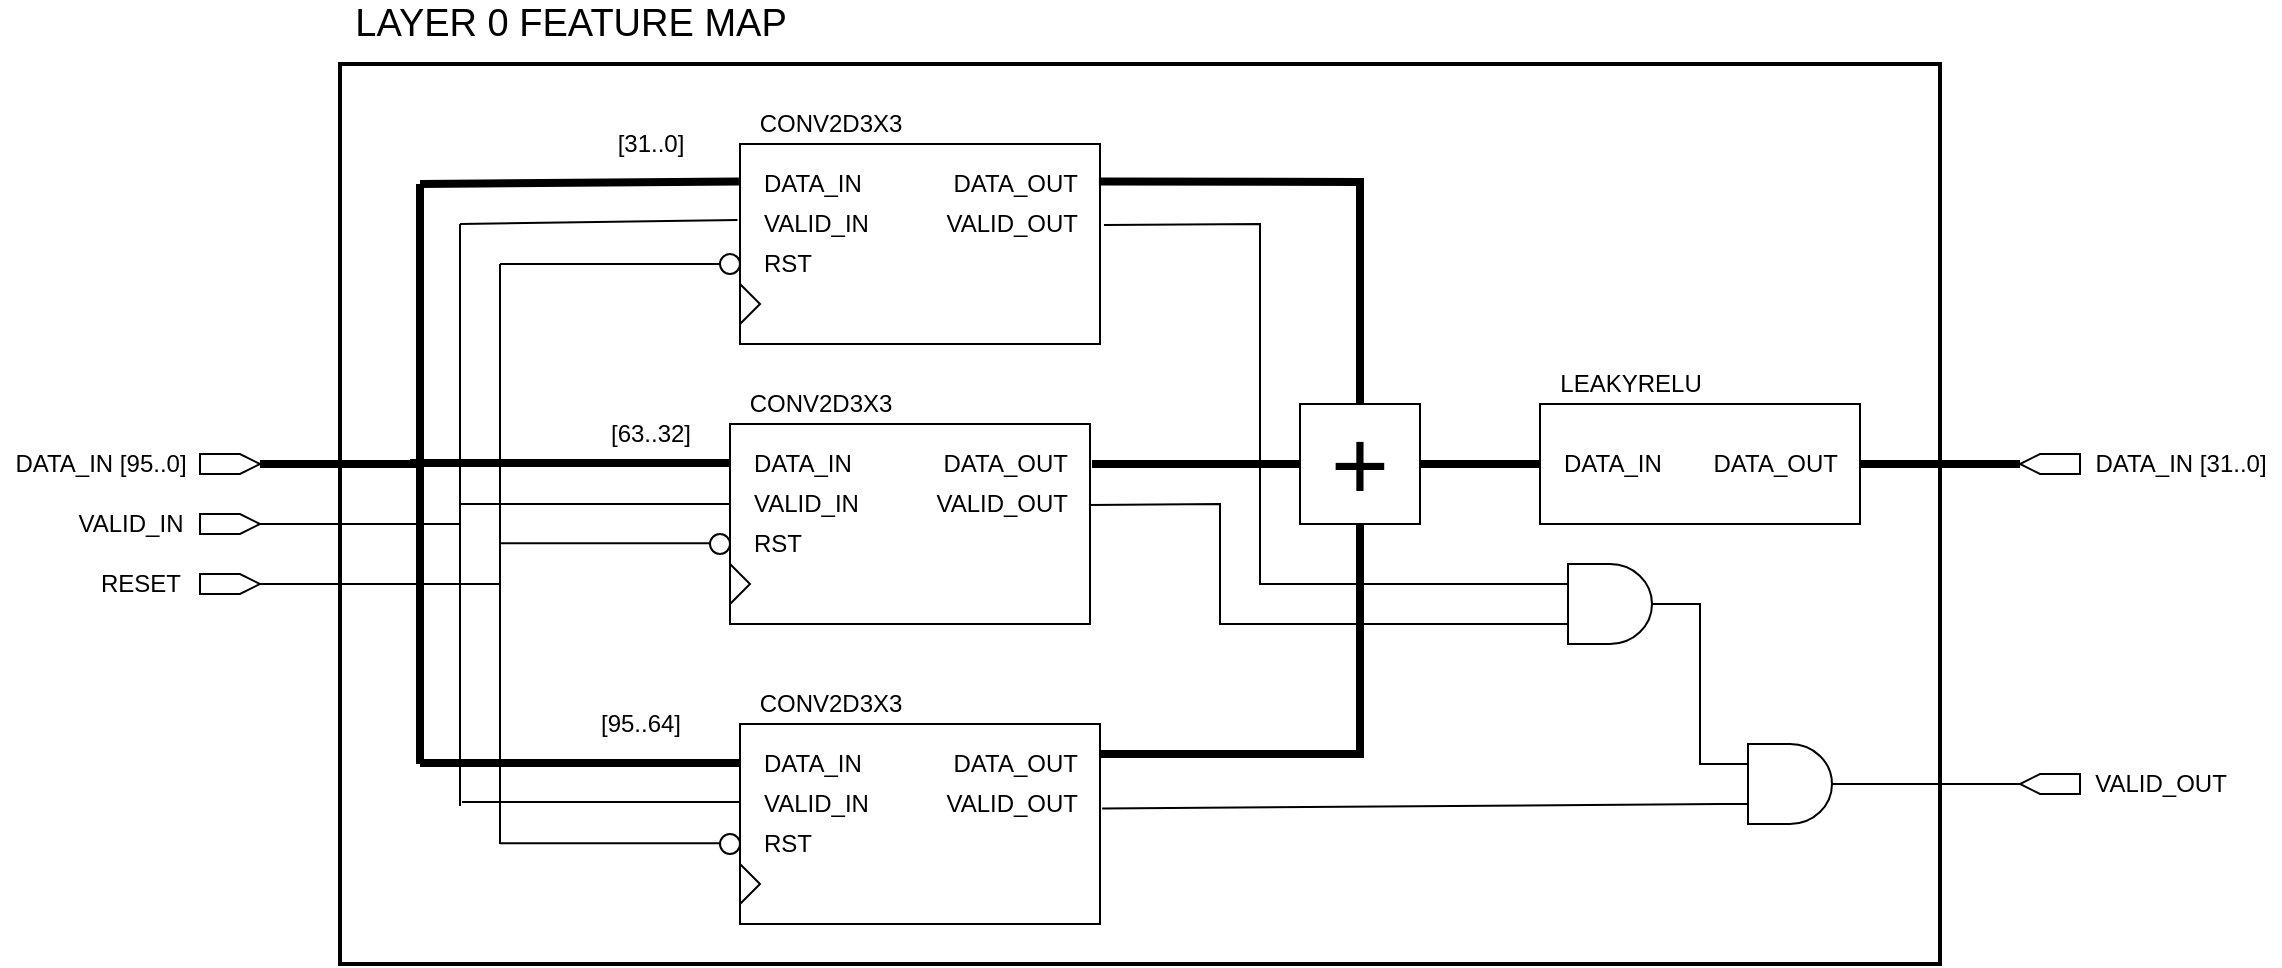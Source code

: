 <mxfile version="14.6.13" type="device" pages="3"><diagram id="YKpkTx_LNh3pSYXOABY0" name="layer-0-feature-map"><mxGraphModel dx="868" dy="494" grid="1" gridSize="10" guides="1" tooltips="1" connect="1" arrows="1" fold="1" page="1" pageScale="1" pageWidth="100000" pageHeight="100000" math="0" shadow="0"><root><mxCell id="0"/><mxCell id="1" parent="0"/><mxCell id="2DHXY7_lqKHCZ2ktsx9z-27" value="" style="rounded=0;whiteSpace=wrap;html=1;fillColor=none;strokeWidth=2;" parent="1" vertex="1"><mxGeometry x="680" y="840" width="800" height="450" as="geometry"/></mxCell><mxCell id="2DHXY7_lqKHCZ2ktsx9z-25" value="" style="endArrow=none;html=1;strokeWidth=1;entryX=0;entryY=0.5;entryDx=0;entryDy=0;" parent="1" edge="1"><mxGeometry width="50" height="50" relative="1" as="geometry"><mxPoint x="760" y="1079.66" as="sourcePoint"/><mxPoint x="870.0" y="1079.66" as="targetPoint"/></mxGeometry></mxCell><mxCell id="U6H0f70H4jIVAzT46S1a-1" value="" style="shape=mxgraph.arrows2.arrow;verticalLabelPosition=bottom;shadow=0;dashed=0;align=center;html=1;verticalAlign=top;strokeWidth=1;dy=0;dx=10;notch=0;" parent="1" vertex="1"><mxGeometry x="610" y="1035" width="30" height="10" as="geometry"/></mxCell><mxCell id="U6H0f70H4jIVAzT46S1a-2" value="DATA_IN [95..0]" style="text;html=1;align=center;verticalAlign=middle;resizable=0;points=[];autosize=1;strokeColor=none;" parent="1" vertex="1"><mxGeometry x="510" y="1030" width="100" height="20" as="geometry"/></mxCell><mxCell id="U6H0f70H4jIVAzT46S1a-3" value="" style="rounded=0;whiteSpace=wrap;html=1;" parent="1" vertex="1"><mxGeometry x="880" y="880" width="180" height="100" as="geometry"/></mxCell><mxCell id="U6H0f70H4jIVAzT46S1a-4" value="DATA_IN" style="text;html=1;align=left;verticalAlign=middle;resizable=0;points=[];autosize=1;strokeColor=none;" parent="1" vertex="1"><mxGeometry x="890" y="890" width="60" height="20" as="geometry"/></mxCell><mxCell id="U6H0f70H4jIVAzT46S1a-5" value="VALID_IN" style="text;html=1;align=left;verticalAlign=middle;resizable=0;points=[];autosize=1;strokeColor=none;" parent="1" vertex="1"><mxGeometry x="890" y="910" width="70" height="20" as="geometry"/></mxCell><mxCell id="U6H0f70H4jIVAzT46S1a-6" value="DATA_OUT" style="text;html=1;align=right;verticalAlign=middle;resizable=0;points=[];autosize=1;strokeColor=none;" parent="1" vertex="1"><mxGeometry x="970" y="890" width="80" height="20" as="geometry"/></mxCell><mxCell id="U6H0f70H4jIVAzT46S1a-7" value="" style="triangle;whiteSpace=wrap;html=1;" parent="1" vertex="1"><mxGeometry x="880" y="950" width="10" height="20" as="geometry"/></mxCell><mxCell id="U6H0f70H4jIVAzT46S1a-8" value="CONV2D3X3" style="text;html=1;align=center;verticalAlign=middle;resizable=0;points=[];autosize=1;strokeColor=none;" parent="1" vertex="1"><mxGeometry x="880" y="860" width="90" height="20" as="geometry"/></mxCell><mxCell id="U6H0f70H4jIVAzT46S1a-10" value="VALID_OUT" style="text;html=1;align=right;verticalAlign=middle;resizable=0;points=[];autosize=1;strokeColor=none;" parent="1" vertex="1"><mxGeometry x="970" y="910" width="80" height="20" as="geometry"/></mxCell><mxCell id="U6H0f70H4jIVAzT46S1a-12" value="RST" style="text;html=1;align=left;verticalAlign=middle;resizable=0;points=[];autosize=1;strokeColor=none;" parent="1" vertex="1"><mxGeometry x="890" y="930" width="40" height="20" as="geometry"/></mxCell><mxCell id="U6H0f70H4jIVAzT46S1a-13" value="" style="ellipse;whiteSpace=wrap;html=1;aspect=fixed;" parent="1" vertex="1"><mxGeometry x="870" y="935" width="10" height="10" as="geometry"/></mxCell><mxCell id="U6H0f70H4jIVAzT46S1a-47" value="" style="endArrow=none;html=1;strokeWidth=4;exitX=1;exitY=0.5;exitDx=0;exitDy=0;exitPerimeter=0;" parent="1" source="U6H0f70H4jIVAzT46S1a-1" edge="1"><mxGeometry width="50" height="50" relative="1" as="geometry"><mxPoint x="760" y="1010" as="sourcePoint"/><mxPoint x="720" y="1040" as="targetPoint"/></mxGeometry></mxCell><mxCell id="U6H0f70H4jIVAzT46S1a-48" value="" style="endArrow=none;html=1;strokeWidth=4;" parent="1" edge="1"><mxGeometry width="50" height="50" relative="1" as="geometry"><mxPoint x="720" y="1190" as="sourcePoint"/><mxPoint x="720" y="900" as="targetPoint"/></mxGeometry></mxCell><mxCell id="U6H0f70H4jIVAzT46S1a-49" value="" style="endArrow=none;html=1;strokeWidth=4;entryX=-0.003;entryY=0.188;entryDx=0;entryDy=0;entryPerimeter=0;" parent="1" target="U6H0f70H4jIVAzT46S1a-3" edge="1"><mxGeometry width="50" height="50" relative="1" as="geometry"><mxPoint x="720" y="900" as="sourcePoint"/><mxPoint x="820" y="1020" as="targetPoint"/></mxGeometry></mxCell><mxCell id="U6H0f70H4jIVAzT46S1a-51" value="" style="endArrow=none;html=1;strokeWidth=4;entryX=0;entryY=0.167;entryDx=0;entryDy=0;entryPerimeter=0;" parent="1" edge="1"><mxGeometry width="50" height="50" relative="1" as="geometry"><mxPoint x="715" y="1039.5" as="sourcePoint"/><mxPoint x="875" y="1039.54" as="targetPoint"/></mxGeometry></mxCell><mxCell id="U6H0f70H4jIVAzT46S1a-52" value="" style="endArrow=none;html=1;strokeWidth=4;entryX=0;entryY=0.167;entryDx=0;entryDy=0;entryPerimeter=0;" parent="1" edge="1"><mxGeometry width="50" height="50" relative="1" as="geometry"><mxPoint x="720" y="1189.5" as="sourcePoint"/><mxPoint x="880" y="1189.54" as="targetPoint"/></mxGeometry></mxCell><mxCell id="m3eqfrCVmGfULTkRFJ12-1" value="" style="rounded=0;whiteSpace=wrap;html=1;" parent="1" vertex="1"><mxGeometry x="875" y="1020" width="180" height="100" as="geometry"/></mxCell><mxCell id="m3eqfrCVmGfULTkRFJ12-2" value="DATA_IN" style="text;html=1;align=left;verticalAlign=middle;resizable=0;points=[];autosize=1;strokeColor=none;" parent="1" vertex="1"><mxGeometry x="885" y="1030" width="60" height="20" as="geometry"/></mxCell><mxCell id="m3eqfrCVmGfULTkRFJ12-3" value="VALID_IN" style="text;html=1;align=left;verticalAlign=middle;resizable=0;points=[];autosize=1;strokeColor=none;" parent="1" vertex="1"><mxGeometry x="885" y="1050" width="70" height="20" as="geometry"/></mxCell><mxCell id="m3eqfrCVmGfULTkRFJ12-4" value="DATA_OUT" style="text;html=1;align=right;verticalAlign=middle;resizable=0;points=[];autosize=1;strokeColor=none;" parent="1" vertex="1"><mxGeometry x="965" y="1030" width="80" height="20" as="geometry"/></mxCell><mxCell id="m3eqfrCVmGfULTkRFJ12-5" value="" style="triangle;whiteSpace=wrap;html=1;" parent="1" vertex="1"><mxGeometry x="875" y="1090" width="10" height="20" as="geometry"/></mxCell><mxCell id="m3eqfrCVmGfULTkRFJ12-6" value="CONV2D3X3" style="text;html=1;align=center;verticalAlign=middle;resizable=0;points=[];autosize=1;strokeColor=none;" parent="1" vertex="1"><mxGeometry x="875" y="1000" width="90" height="20" as="geometry"/></mxCell><mxCell id="m3eqfrCVmGfULTkRFJ12-7" value="VALID_OUT" style="text;html=1;align=right;verticalAlign=middle;resizable=0;points=[];autosize=1;strokeColor=none;" parent="1" vertex="1"><mxGeometry x="965" y="1050" width="80" height="20" as="geometry"/></mxCell><mxCell id="m3eqfrCVmGfULTkRFJ12-8" value="RST" style="text;html=1;align=left;verticalAlign=middle;resizable=0;points=[];autosize=1;strokeColor=none;" parent="1" vertex="1"><mxGeometry x="885" y="1070" width="40" height="20" as="geometry"/></mxCell><mxCell id="m3eqfrCVmGfULTkRFJ12-9" value="" style="ellipse;whiteSpace=wrap;html=1;aspect=fixed;" parent="1" vertex="1"><mxGeometry x="865" y="1075" width="10" height="10" as="geometry"/></mxCell><mxCell id="m3eqfrCVmGfULTkRFJ12-10" value="" style="rounded=0;whiteSpace=wrap;html=1;" parent="1" vertex="1"><mxGeometry x="880" y="1170" width="180" height="100" as="geometry"/></mxCell><mxCell id="m3eqfrCVmGfULTkRFJ12-11" value="DATA_IN" style="text;html=1;align=left;verticalAlign=middle;resizable=0;points=[];autosize=1;strokeColor=none;" parent="1" vertex="1"><mxGeometry x="890" y="1180" width="60" height="20" as="geometry"/></mxCell><mxCell id="m3eqfrCVmGfULTkRFJ12-12" value="VALID_IN" style="text;html=1;align=left;verticalAlign=middle;resizable=0;points=[];autosize=1;strokeColor=none;" parent="1" vertex="1"><mxGeometry x="890" y="1200" width="70" height="20" as="geometry"/></mxCell><mxCell id="m3eqfrCVmGfULTkRFJ12-13" value="DATA_OUT" style="text;html=1;align=right;verticalAlign=middle;resizable=0;points=[];autosize=1;strokeColor=none;" parent="1" vertex="1"><mxGeometry x="970" y="1180" width="80" height="20" as="geometry"/></mxCell><mxCell id="m3eqfrCVmGfULTkRFJ12-14" value="" style="triangle;whiteSpace=wrap;html=1;" parent="1" vertex="1"><mxGeometry x="880" y="1240" width="10" height="20" as="geometry"/></mxCell><mxCell id="m3eqfrCVmGfULTkRFJ12-15" value="CONV2D3X3" style="text;html=1;align=center;verticalAlign=middle;resizable=0;points=[];autosize=1;strokeColor=none;" parent="1" vertex="1"><mxGeometry x="880" y="1150" width="90" height="20" as="geometry"/></mxCell><mxCell id="m3eqfrCVmGfULTkRFJ12-16" value="VALID_OUT" style="text;html=1;align=right;verticalAlign=middle;resizable=0;points=[];autosize=1;strokeColor=none;" parent="1" vertex="1"><mxGeometry x="970" y="1200" width="80" height="20" as="geometry"/></mxCell><mxCell id="m3eqfrCVmGfULTkRFJ12-17" value="RST" style="text;html=1;align=left;verticalAlign=middle;resizable=0;points=[];autosize=1;strokeColor=none;" parent="1" vertex="1"><mxGeometry x="890" y="1220" width="40" height="20" as="geometry"/></mxCell><mxCell id="m3eqfrCVmGfULTkRFJ12-18" value="" style="ellipse;whiteSpace=wrap;html=1;aspect=fixed;" parent="1" vertex="1"><mxGeometry x="870" y="1225" width="10" height="10" as="geometry"/></mxCell><mxCell id="m3eqfrCVmGfULTkRFJ12-19" value="&lt;font style=&quot;font-size: 50px&quot;&gt;+&lt;/font&gt;" style="rounded=0;whiteSpace=wrap;html=1;" parent="1" vertex="1"><mxGeometry x="1160" y="1010" width="60" height="60" as="geometry"/></mxCell><mxCell id="m3eqfrCVmGfULTkRFJ12-20" value="" style="endArrow=none;html=1;strokeWidth=4;entryX=0;entryY=0.5;entryDx=0;entryDy=0;" parent="1" target="m3eqfrCVmGfULTkRFJ12-19" edge="1"><mxGeometry width="50" height="50" relative="1" as="geometry"><mxPoint x="1056" y="1040" as="sourcePoint"/><mxPoint x="1160" y="1030" as="targetPoint"/></mxGeometry></mxCell><mxCell id="m3eqfrCVmGfULTkRFJ12-21" value="" style="endArrow=none;html=1;strokeWidth=4;exitX=0.997;exitY=0.188;exitDx=0;exitDy=0;exitPerimeter=0;entryX=0.5;entryY=0;entryDx=0;entryDy=0;rounded=0;" parent="1" source="U6H0f70H4jIVAzT46S1a-3" target="m3eqfrCVmGfULTkRFJ12-19" edge="1"><mxGeometry width="50" height="50" relative="1" as="geometry"><mxPoint x="1110" y="1080" as="sourcePoint"/><mxPoint x="1160" y="1030" as="targetPoint"/><Array as="points"><mxPoint x="1190" y="899"/></Array></mxGeometry></mxCell><mxCell id="m3eqfrCVmGfULTkRFJ12-22" value="" style="endArrow=none;html=1;strokeWidth=4;entryX=0.5;entryY=1;entryDx=0;entryDy=0;rounded=0;" parent="1" target="m3eqfrCVmGfULTkRFJ12-19" edge="1"><mxGeometry width="50" height="50" relative="1" as="geometry"><mxPoint x="1060" y="1185" as="sourcePoint"/><mxPoint x="1140" y="1060" as="targetPoint"/><Array as="points"><mxPoint x="1190" y="1185"/></Array></mxGeometry></mxCell><mxCell id="m3eqfrCVmGfULTkRFJ12-23" value="" style="endArrow=none;html=1;strokeWidth=4;exitX=1;exitY=0.5;exitDx=0;exitDy=0;" parent="1" source="m3eqfrCVmGfULTkRFJ12-19" target="m3eqfrCVmGfULTkRFJ12-24" edge="1"><mxGeometry width="50" height="50" relative="1" as="geometry"><mxPoint x="1210" y="1030" as="sourcePoint"/><mxPoint x="1280" y="1040" as="targetPoint"/></mxGeometry></mxCell><mxCell id="m3eqfrCVmGfULTkRFJ12-24" value="" style="rounded=0;whiteSpace=wrap;html=1;" parent="1" vertex="1"><mxGeometry x="1280" y="1010" width="160" height="60" as="geometry"/></mxCell><mxCell id="m3eqfrCVmGfULTkRFJ12-25" value="LEAKYRELU" style="text;html=1;align=center;verticalAlign=middle;resizable=0;points=[];autosize=1;strokeColor=none;" parent="1" vertex="1"><mxGeometry x="1280" y="990" width="90" height="20" as="geometry"/></mxCell><mxCell id="m3eqfrCVmGfULTkRFJ12-26" value="DATA_IN" style="text;html=1;align=left;verticalAlign=middle;resizable=0;points=[];autosize=1;strokeColor=none;" parent="1" vertex="1"><mxGeometry x="1290" y="1030" width="60" height="20" as="geometry"/></mxCell><mxCell id="m3eqfrCVmGfULTkRFJ12-27" value="DATA_OUT" style="text;html=1;align=right;verticalAlign=middle;resizable=0;points=[];autosize=1;strokeColor=none;" parent="1" vertex="1"><mxGeometry x="1350" y="1030" width="80" height="20" as="geometry"/></mxCell><mxCell id="m3eqfrCVmGfULTkRFJ12-28" value="" style="shape=mxgraph.arrows2.arrow;verticalLabelPosition=bottom;shadow=0;dashed=0;align=center;html=1;verticalAlign=top;strokeWidth=1;dy=0;dx=10;notch=0;flipH=1;" parent="1" vertex="1"><mxGeometry x="1520" y="1035" width="30" height="10" as="geometry"/></mxCell><mxCell id="m3eqfrCVmGfULTkRFJ12-29" value="DATA_IN [31..0]" style="text;html=1;align=center;verticalAlign=middle;resizable=0;points=[];autosize=1;strokeColor=none;" parent="1" vertex="1"><mxGeometry x="1550" y="1030" width="100" height="20" as="geometry"/></mxCell><mxCell id="2DHXY7_lqKHCZ2ktsx9z-1" value="" style="endArrow=none;html=1;strokeWidth=4;entryX=1;entryY=0.5;entryDx=0;entryDy=0;entryPerimeter=0;exitX=1;exitY=0.5;exitDx=0;exitDy=0;" parent="1" source="m3eqfrCVmGfULTkRFJ12-24" target="m3eqfrCVmGfULTkRFJ12-28" edge="1"><mxGeometry width="50" height="50" relative="1" as="geometry"><mxPoint x="1300" y="1140" as="sourcePoint"/><mxPoint x="1350" y="1090" as="targetPoint"/></mxGeometry></mxCell><mxCell id="2DHXY7_lqKHCZ2ktsx9z-2" value="" style="shape=mxgraph.arrows2.arrow;verticalLabelPosition=bottom;shadow=0;dashed=0;align=center;html=1;verticalAlign=top;strokeWidth=1;dy=0;dx=10;notch=0;" parent="1" vertex="1"><mxGeometry x="610" y="1065" width="30" height="10" as="geometry"/></mxCell><mxCell id="2DHXY7_lqKHCZ2ktsx9z-3" value="VALID_IN" style="text;html=1;align=center;verticalAlign=middle;resizable=0;points=[];autosize=1;strokeColor=none;" parent="1" vertex="1"><mxGeometry x="540" y="1060" width="70" height="20" as="geometry"/></mxCell><mxCell id="2DHXY7_lqKHCZ2ktsx9z-4" value="" style="endArrow=none;html=1;strokeWidth=1;exitX=1;exitY=0.5;exitDx=0;exitDy=0;exitPerimeter=0;" parent="1" source="2DHXY7_lqKHCZ2ktsx9z-2" edge="1"><mxGeometry width="50" height="50" relative="1" as="geometry"><mxPoint x="690" y="1090" as="sourcePoint"/><mxPoint x="740" y="1070" as="targetPoint"/></mxGeometry></mxCell><mxCell id="2DHXY7_lqKHCZ2ktsx9z-5" value="" style="endArrow=none;html=1;strokeWidth=1;" parent="1" edge="1"><mxGeometry width="50" height="50" relative="1" as="geometry"><mxPoint x="740" y="1211" as="sourcePoint"/><mxPoint x="740" y="920" as="targetPoint"/></mxGeometry></mxCell><mxCell id="2DHXY7_lqKHCZ2ktsx9z-6" value="" style="endArrow=none;html=1;strokeWidth=1;entryX=-0.007;entryY=0.38;entryDx=0;entryDy=0;entryPerimeter=0;" parent="1" target="U6H0f70H4jIVAzT46S1a-3" edge="1"><mxGeometry width="50" height="50" relative="1" as="geometry"><mxPoint x="740" y="920" as="sourcePoint"/><mxPoint x="840" y="905" as="targetPoint"/></mxGeometry></mxCell><mxCell id="2DHXY7_lqKHCZ2ktsx9z-8" value="" style="endArrow=none;html=1;strokeWidth=1;entryX=-0.007;entryY=0.38;entryDx=0;entryDy=0;entryPerimeter=0;" parent="1" edge="1"><mxGeometry width="50" height="50" relative="1" as="geometry"><mxPoint x="740" y="1060" as="sourcePoint"/><mxPoint x="875" y="1060.0" as="targetPoint"/></mxGeometry></mxCell><mxCell id="2DHXY7_lqKHCZ2ktsx9z-9" value="" style="endArrow=none;html=1;strokeWidth=1;entryX=-0.007;entryY=0.38;entryDx=0;entryDy=0;entryPerimeter=0;" parent="1" edge="1"><mxGeometry width="50" height="50" relative="1" as="geometry"><mxPoint x="741" y="1209" as="sourcePoint"/><mxPoint x="880" y="1209.0" as="targetPoint"/></mxGeometry></mxCell><mxCell id="2DHXY7_lqKHCZ2ktsx9z-11" value="" style="verticalLabelPosition=bottom;shadow=0;dashed=0;align=center;html=1;verticalAlign=top;shape=mxgraph.electrical.logic_gates.logic_gate;operation=and;" parent="1" vertex="1"><mxGeometry x="1280" y="1090" width="70" height="40" as="geometry"/></mxCell><mxCell id="2DHXY7_lqKHCZ2ktsx9z-12" value="" style="endArrow=none;html=1;strokeWidth=1;entryX=0;entryY=0.25;entryDx=0;entryDy=0;entryPerimeter=0;exitX=1.011;exitY=0.405;exitDx=0;exitDy=0;exitPerimeter=0;rounded=0;" parent="1" source="U6H0f70H4jIVAzT46S1a-3" target="2DHXY7_lqKHCZ2ktsx9z-11" edge="1"><mxGeometry width="50" height="50" relative="1" as="geometry"><mxPoint x="1160" y="1070" as="sourcePoint"/><mxPoint x="1210" y="1020" as="targetPoint"/><Array as="points"><mxPoint x="1140" y="920"/><mxPoint x="1140" y="1100"/></Array></mxGeometry></mxCell><mxCell id="2DHXY7_lqKHCZ2ktsx9z-13" value="" style="endArrow=none;html=1;strokeWidth=1;exitX=0.997;exitY=0.405;exitDx=0;exitDy=0;exitPerimeter=0;rounded=0;" parent="1" source="m3eqfrCVmGfULTkRFJ12-1" edge="1"><mxGeometry width="50" height="50" relative="1" as="geometry"><mxPoint x="1210" y="1130" as="sourcePoint"/><mxPoint x="1280" y="1120" as="targetPoint"/><Array as="points"><mxPoint x="1120" y="1060"/><mxPoint x="1120" y="1120"/></Array></mxGeometry></mxCell><mxCell id="2DHXY7_lqKHCZ2ktsx9z-14" value="" style="verticalLabelPosition=bottom;shadow=0;dashed=0;align=center;html=1;verticalAlign=top;shape=mxgraph.electrical.logic_gates.logic_gate;operation=and;" parent="1" vertex="1"><mxGeometry x="1370" y="1180" width="70" height="40" as="geometry"/></mxCell><mxCell id="2DHXY7_lqKHCZ2ktsx9z-15" value="" style="endArrow=none;html=1;strokeWidth=1;entryX=0;entryY=0.25;entryDx=0;entryDy=0;entryPerimeter=0;exitX=1;exitY=0.5;exitDx=0;exitDy=0;exitPerimeter=0;rounded=0;" parent="1" source="2DHXY7_lqKHCZ2ktsx9z-11" target="2DHXY7_lqKHCZ2ktsx9z-14" edge="1"><mxGeometry width="50" height="50" relative="1" as="geometry"><mxPoint x="1290" y="1190" as="sourcePoint"/><mxPoint x="1340" y="1140" as="targetPoint"/><Array as="points"><mxPoint x="1360" y="1110"/><mxPoint x="1360" y="1190"/></Array></mxGeometry></mxCell><mxCell id="2DHXY7_lqKHCZ2ktsx9z-16" value="" style="endArrow=none;html=1;strokeWidth=1;entryX=0;entryY=0.75;entryDx=0;entryDy=0;entryPerimeter=0;exitX=1.006;exitY=0.422;exitDx=0;exitDy=0;exitPerimeter=0;" parent="1" source="m3eqfrCVmGfULTkRFJ12-10" target="2DHXY7_lqKHCZ2ktsx9z-14" edge="1"><mxGeometry width="50" height="50" relative="1" as="geometry"><mxPoint x="1290" y="1190" as="sourcePoint"/><mxPoint x="1340" y="1140" as="targetPoint"/></mxGeometry></mxCell><mxCell id="2DHXY7_lqKHCZ2ktsx9z-17" value="" style="shape=mxgraph.arrows2.arrow;verticalLabelPosition=bottom;shadow=0;dashed=0;align=center;html=1;verticalAlign=top;strokeWidth=1;dy=0;dx=10;notch=0;flipH=1;" parent="1" vertex="1"><mxGeometry x="1520" y="1195" width="30" height="10" as="geometry"/></mxCell><mxCell id="2DHXY7_lqKHCZ2ktsx9z-18" value="VALID_OUT" style="text;html=1;align=center;verticalAlign=middle;resizable=0;points=[];autosize=1;strokeColor=none;" parent="1" vertex="1"><mxGeometry x="1550" y="1190" width="80" height="20" as="geometry"/></mxCell><mxCell id="2DHXY7_lqKHCZ2ktsx9z-19" value="" style="endArrow=none;html=1;strokeWidth=1;exitX=1;exitY=0.5;exitDx=0;exitDy=0;exitPerimeter=0;entryX=1;entryY=0.5;entryDx=0;entryDy=0;entryPerimeter=0;" parent="1" source="2DHXY7_lqKHCZ2ktsx9z-14" target="2DHXY7_lqKHCZ2ktsx9z-17" edge="1"><mxGeometry width="50" height="50" relative="1" as="geometry"><mxPoint x="1510" y="1200" as="sourcePoint"/><mxPoint x="1560" y="1150" as="targetPoint"/></mxGeometry></mxCell><mxCell id="2DHXY7_lqKHCZ2ktsx9z-20" value="RESET" style="text;html=1;align=center;verticalAlign=middle;resizable=0;points=[];autosize=1;strokeColor=none;" parent="1" vertex="1"><mxGeometry x="550" y="1090" width="60" height="20" as="geometry"/></mxCell><mxCell id="2DHXY7_lqKHCZ2ktsx9z-21" value="" style="shape=mxgraph.arrows2.arrow;verticalLabelPosition=bottom;shadow=0;dashed=0;align=center;html=1;verticalAlign=top;strokeWidth=1;dy=0;dx=10;notch=0;" parent="1" vertex="1"><mxGeometry x="610" y="1095" width="30" height="10" as="geometry"/></mxCell><mxCell id="2DHXY7_lqKHCZ2ktsx9z-22" value="" style="endArrow=none;html=1;strokeWidth=1;exitX=1;exitY=0.5;exitDx=0;exitDy=0;exitPerimeter=0;" parent="1" source="2DHXY7_lqKHCZ2ktsx9z-21" edge="1"><mxGeometry width="50" height="50" relative="1" as="geometry"><mxPoint x="640" y="1099.5" as="sourcePoint"/><mxPoint x="760" y="1100" as="targetPoint"/></mxGeometry></mxCell><mxCell id="2DHXY7_lqKHCZ2ktsx9z-23" value="" style="endArrow=none;html=1;strokeWidth=1;" parent="1" edge="1"><mxGeometry width="50" height="50" relative="1" as="geometry"><mxPoint x="760" y="1230" as="sourcePoint"/><mxPoint x="760" y="940" as="targetPoint"/></mxGeometry></mxCell><mxCell id="2DHXY7_lqKHCZ2ktsx9z-24" value="" style="endArrow=none;html=1;strokeWidth=1;entryX=0;entryY=0.5;entryDx=0;entryDy=0;" parent="1" target="U6H0f70H4jIVAzT46S1a-13" edge="1"><mxGeometry width="50" height="50" relative="1" as="geometry"><mxPoint x="760" y="940" as="sourcePoint"/><mxPoint x="850" y="950" as="targetPoint"/></mxGeometry></mxCell><mxCell id="2DHXY7_lqKHCZ2ktsx9z-26" value="" style="endArrow=none;html=1;strokeWidth=1;entryX=0;entryY=0.5;entryDx=0;entryDy=0;" parent="1" edge="1"><mxGeometry width="50" height="50" relative="1" as="geometry"><mxPoint x="760" y="1229.66" as="sourcePoint"/><mxPoint x="870.0" y="1229.66" as="targetPoint"/></mxGeometry></mxCell><mxCell id="2DHXY7_lqKHCZ2ktsx9z-28" value="&lt;font style=&quot;font-size: 19px&quot;&gt;LAYER 0 FEATURE MAP&lt;/font&gt;" style="text;html=1;align=center;verticalAlign=middle;resizable=0;points=[];autosize=1;strokeColor=none;" parent="1" vertex="1"><mxGeometry x="680" y="810" width="230" height="20" as="geometry"/></mxCell><mxCell id="XnMncogoYZvdClB8YLC5-1" value="[31..0]" style="text;html=1;align=center;verticalAlign=middle;resizable=0;points=[];autosize=1;strokeColor=none;" vertex="1" parent="1"><mxGeometry x="810" y="870" width="50" height="20" as="geometry"/></mxCell><mxCell id="XnMncogoYZvdClB8YLC5-2" value="[63..32]" style="text;html=1;align=center;verticalAlign=middle;resizable=0;points=[];autosize=1;strokeColor=none;" vertex="1" parent="1"><mxGeometry x="805" y="1015" width="60" height="20" as="geometry"/></mxCell><mxCell id="XnMncogoYZvdClB8YLC5-3" value="[95..64]" style="text;html=1;align=center;verticalAlign=middle;resizable=0;points=[];autosize=1;strokeColor=none;" vertex="1" parent="1"><mxGeometry x="800" y="1160" width="60" height="20" as="geometry"/></mxCell></root></mxGraphModel></diagram><diagram name="layer-0" id="eUce2ubOwYT14syTxr_U"><mxGraphModel dx="868" dy="494" grid="1" gridSize="10" guides="1" tooltips="1" connect="1" arrows="1" fold="1" page="1" pageScale="1" pageWidth="100000" pageHeight="100000" math="0" shadow="0"><root><mxCell id="lgQ1ww9au5jMLAE6mGHc-0"/><mxCell id="lgQ1ww9au5jMLAE6mGHc-1" parent="lgQ1ww9au5jMLAE6mGHc-0"/><mxCell id="lgQ1ww9au5jMLAE6mGHc-2" value="" style="shape=mxgraph.arrows2.arrow;verticalLabelPosition=bottom;shadow=0;dashed=0;align=center;html=1;verticalAlign=top;strokeWidth=1;dy=0;dx=10;notch=0;" parent="lgQ1ww9au5jMLAE6mGHc-1" vertex="1"><mxGeometry x="710" y="1115" width="30" height="10" as="geometry"/></mxCell><mxCell id="lgQ1ww9au5jMLAE6mGHc-3" value="DATA_IN [95..0]" style="text;html=1;align=center;verticalAlign=middle;resizable=0;points=[];autosize=1;strokeColor=none;" parent="lgQ1ww9au5jMLAE6mGHc-1" vertex="1"><mxGeometry x="610" y="1110" width="100" height="20" as="geometry"/></mxCell><mxCell id="lgQ1ww9au5jMLAE6mGHc-4" value="" style="rounded=0;whiteSpace=wrap;html=1;" parent="lgQ1ww9au5jMLAE6mGHc-1" vertex="1"><mxGeometry x="880" y="880" width="180" height="100" as="geometry"/></mxCell><mxCell id="lgQ1ww9au5jMLAE6mGHc-5" value="DATA_IN" style="text;html=1;align=left;verticalAlign=middle;resizable=0;points=[];autosize=1;strokeColor=none;" parent="lgQ1ww9au5jMLAE6mGHc-1" vertex="1"><mxGeometry x="890" y="890" width="60" height="20" as="geometry"/></mxCell><mxCell id="lgQ1ww9au5jMLAE6mGHc-6" value="VALID_IN" style="text;html=1;align=left;verticalAlign=middle;resizable=0;points=[];autosize=1;strokeColor=none;" parent="lgQ1ww9au5jMLAE6mGHc-1" vertex="1"><mxGeometry x="890" y="910" width="70" height="20" as="geometry"/></mxCell><mxCell id="lgQ1ww9au5jMLAE6mGHc-7" value="DATA_OUT" style="text;html=1;align=right;verticalAlign=middle;resizable=0;points=[];autosize=1;strokeColor=none;" parent="lgQ1ww9au5jMLAE6mGHc-1" vertex="1"><mxGeometry x="970" y="890" width="80" height="20" as="geometry"/></mxCell><mxCell id="lgQ1ww9au5jMLAE6mGHc-8" value="" style="triangle;whiteSpace=wrap;html=1;" parent="lgQ1ww9au5jMLAE6mGHc-1" vertex="1"><mxGeometry x="880" y="950" width="10" height="20" as="geometry"/></mxCell><mxCell id="lgQ1ww9au5jMLAE6mGHc-9" value="FEATUREMAP_0" style="text;html=1;align=center;verticalAlign=middle;resizable=0;points=[];autosize=1;strokeColor=none;" parent="lgQ1ww9au5jMLAE6mGHc-1" vertex="1"><mxGeometry x="880" y="860" width="110" height="20" as="geometry"/></mxCell><mxCell id="lgQ1ww9au5jMLAE6mGHc-11" value="VALID_OUT" style="text;html=1;align=right;verticalAlign=middle;resizable=0;points=[];autosize=1;strokeColor=none;" parent="lgQ1ww9au5jMLAE6mGHc-1" vertex="1"><mxGeometry x="970" y="910" width="80" height="20" as="geometry"/></mxCell><mxCell id="lgQ1ww9au5jMLAE6mGHc-13" value="RST" style="text;html=1;align=left;verticalAlign=middle;resizable=0;points=[];autosize=1;strokeColor=none;" parent="lgQ1ww9au5jMLAE6mGHc-1" vertex="1"><mxGeometry x="890" y="930" width="40" height="20" as="geometry"/></mxCell><mxCell id="lgQ1ww9au5jMLAE6mGHc-14" value="" style="ellipse;whiteSpace=wrap;html=1;aspect=fixed;" parent="lgQ1ww9au5jMLAE6mGHc-1" vertex="1"><mxGeometry x="870" y="935" width="10" height="10" as="geometry"/></mxCell><mxCell id="lgQ1ww9au5jMLAE6mGHc-37" value="" style="endArrow=none;html=1;strokeWidth=4;exitX=1;exitY=0.5;exitDx=0;exitDy=0;exitPerimeter=0;" parent="lgQ1ww9au5jMLAE6mGHc-1" source="lgQ1ww9au5jMLAE6mGHc-2" edge="1"><mxGeometry width="50" height="50" relative="1" as="geometry"><mxPoint x="860" y="1090" as="sourcePoint"/><mxPoint x="820" y="1120" as="targetPoint"/></mxGeometry></mxCell><mxCell id="lgQ1ww9au5jMLAE6mGHc-38" value="" style="endArrow=none;html=1;strokeWidth=4;" parent="lgQ1ww9au5jMLAE6mGHc-1" edge="1"><mxGeometry width="50" height="50" relative="1" as="geometry"><mxPoint x="820" y="1380" as="sourcePoint"/><mxPoint x="820" y="900" as="targetPoint"/></mxGeometry></mxCell><mxCell id="lgQ1ww9au5jMLAE6mGHc-39" value="" style="endArrow=none;html=1;strokeWidth=4;entryX=-0.006;entryY=0.2;entryDx=0;entryDy=0;entryPerimeter=0;" parent="lgQ1ww9au5jMLAE6mGHc-1" target="lgQ1ww9au5jMLAE6mGHc-4" edge="1"><mxGeometry width="50" height="50" relative="1" as="geometry"><mxPoint x="820" y="900" as="sourcePoint"/><mxPoint x="840" y="910" as="targetPoint"/></mxGeometry></mxCell><mxCell id="Ej1WJAdnPW-oYFGPFCez-0" value="" style="rounded=0;whiteSpace=wrap;html=1;" parent="lgQ1ww9au5jMLAE6mGHc-1" vertex="1"><mxGeometry x="880" y="1020" width="180" height="100" as="geometry"/></mxCell><mxCell id="Ej1WJAdnPW-oYFGPFCez-1" value="DATA_IN" style="text;html=1;align=left;verticalAlign=middle;resizable=0;points=[];autosize=1;strokeColor=none;" parent="lgQ1ww9au5jMLAE6mGHc-1" vertex="1"><mxGeometry x="890" y="1030" width="60" height="20" as="geometry"/></mxCell><mxCell id="Ej1WJAdnPW-oYFGPFCez-2" value="VALID_IN" style="text;html=1;align=left;verticalAlign=middle;resizable=0;points=[];autosize=1;strokeColor=none;" parent="lgQ1ww9au5jMLAE6mGHc-1" vertex="1"><mxGeometry x="890" y="1050" width="70" height="20" as="geometry"/></mxCell><mxCell id="Ej1WJAdnPW-oYFGPFCez-3" value="DATA_OUT" style="text;html=1;align=right;verticalAlign=middle;resizable=0;points=[];autosize=1;strokeColor=none;" parent="lgQ1ww9au5jMLAE6mGHc-1" vertex="1"><mxGeometry x="970" y="1030" width="80" height="20" as="geometry"/></mxCell><mxCell id="Ej1WJAdnPW-oYFGPFCez-4" value="" style="triangle;whiteSpace=wrap;html=1;" parent="lgQ1ww9au5jMLAE6mGHc-1" vertex="1"><mxGeometry x="880" y="1090" width="10" height="20" as="geometry"/></mxCell><mxCell id="Ej1WJAdnPW-oYFGPFCez-5" value="FEATUREMAP_1" style="text;html=1;align=center;verticalAlign=middle;resizable=0;points=[];autosize=1;strokeColor=none;" parent="lgQ1ww9au5jMLAE6mGHc-1" vertex="1"><mxGeometry x="880" y="1000" width="110" height="20" as="geometry"/></mxCell><mxCell id="Ej1WJAdnPW-oYFGPFCez-6" value="VALID_OUT" style="text;html=1;align=right;verticalAlign=middle;resizable=0;points=[];autosize=1;strokeColor=none;" parent="lgQ1ww9au5jMLAE6mGHc-1" vertex="1"><mxGeometry x="970" y="1050" width="80" height="20" as="geometry"/></mxCell><mxCell id="Ej1WJAdnPW-oYFGPFCez-7" value="RST" style="text;html=1;align=left;verticalAlign=middle;resizable=0;points=[];autosize=1;strokeColor=none;" parent="lgQ1ww9au5jMLAE6mGHc-1" vertex="1"><mxGeometry x="890" y="1070" width="40" height="20" as="geometry"/></mxCell><mxCell id="Ej1WJAdnPW-oYFGPFCez-8" value="" style="ellipse;whiteSpace=wrap;html=1;aspect=fixed;" parent="lgQ1ww9au5jMLAE6mGHc-1" vertex="1"><mxGeometry x="870" y="1075" width="10" height="10" as="geometry"/></mxCell><mxCell id="Ej1WJAdnPW-oYFGPFCez-9" value="" style="endArrow=none;html=1;strokeWidth=4;entryX=-0.006;entryY=0.2;entryDx=0;entryDy=0;entryPerimeter=0;" parent="lgQ1ww9au5jMLAE6mGHc-1" target="Ej1WJAdnPW-oYFGPFCez-0" edge="1"><mxGeometry width="50" height="50" relative="1" as="geometry"><mxPoint x="820" y="1040" as="sourcePoint"/><mxPoint x="840" y="1050" as="targetPoint"/></mxGeometry></mxCell><mxCell id="Ej1WJAdnPW-oYFGPFCez-10" value="" style="rounded=0;whiteSpace=wrap;html=1;" parent="lgQ1ww9au5jMLAE6mGHc-1" vertex="1"><mxGeometry x="880" y="1220" width="180" height="100" as="geometry"/></mxCell><mxCell id="Ej1WJAdnPW-oYFGPFCez-11" value="DATA_IN" style="text;html=1;align=left;verticalAlign=middle;resizable=0;points=[];autosize=1;strokeColor=none;" parent="lgQ1ww9au5jMLAE6mGHc-1" vertex="1"><mxGeometry x="890" y="1230" width="60" height="20" as="geometry"/></mxCell><mxCell id="Ej1WJAdnPW-oYFGPFCez-12" value="VALID_IN" style="text;html=1;align=left;verticalAlign=middle;resizable=0;points=[];autosize=1;strokeColor=none;" parent="lgQ1ww9au5jMLAE6mGHc-1" vertex="1"><mxGeometry x="890" y="1250" width="70" height="20" as="geometry"/></mxCell><mxCell id="Ej1WJAdnPW-oYFGPFCez-13" value="DATA_OUT" style="text;html=1;align=right;verticalAlign=middle;resizable=0;points=[];autosize=1;strokeColor=none;" parent="lgQ1ww9au5jMLAE6mGHc-1" vertex="1"><mxGeometry x="970" y="1230" width="80" height="20" as="geometry"/></mxCell><mxCell id="Ej1WJAdnPW-oYFGPFCez-14" value="" style="triangle;whiteSpace=wrap;html=1;" parent="lgQ1ww9au5jMLAE6mGHc-1" vertex="1"><mxGeometry x="880" y="1290" width="10" height="20" as="geometry"/></mxCell><mxCell id="Ej1WJAdnPW-oYFGPFCez-15" value="FEATUREMAP_14" style="text;html=1;align=center;verticalAlign=middle;resizable=0;points=[];autosize=1;strokeColor=none;" parent="lgQ1ww9au5jMLAE6mGHc-1" vertex="1"><mxGeometry x="880" y="1200" width="120" height="20" as="geometry"/></mxCell><mxCell id="Ej1WJAdnPW-oYFGPFCez-16" value="VALID_OUT" style="text;html=1;align=right;verticalAlign=middle;resizable=0;points=[];autosize=1;strokeColor=none;" parent="lgQ1ww9au5jMLAE6mGHc-1" vertex="1"><mxGeometry x="970" y="1250" width="80" height="20" as="geometry"/></mxCell><mxCell id="Ej1WJAdnPW-oYFGPFCez-17" value="RST" style="text;html=1;align=left;verticalAlign=middle;resizable=0;points=[];autosize=1;strokeColor=none;" parent="lgQ1ww9au5jMLAE6mGHc-1" vertex="1"><mxGeometry x="890" y="1270" width="40" height="20" as="geometry"/></mxCell><mxCell id="Ej1WJAdnPW-oYFGPFCez-18" value="" style="ellipse;whiteSpace=wrap;html=1;aspect=fixed;" parent="lgQ1ww9au5jMLAE6mGHc-1" vertex="1"><mxGeometry x="870" y="1275" width="10" height="10" as="geometry"/></mxCell><mxCell id="Ej1WJAdnPW-oYFGPFCez-19" value="" style="endArrow=none;html=1;strokeWidth=4;entryX=-0.006;entryY=0.2;entryDx=0;entryDy=0;entryPerimeter=0;" parent="lgQ1ww9au5jMLAE6mGHc-1" target="Ej1WJAdnPW-oYFGPFCez-10" edge="1"><mxGeometry width="50" height="50" relative="1" as="geometry"><mxPoint x="820" y="1240" as="sourcePoint"/><mxPoint x="840" y="1250" as="targetPoint"/></mxGeometry></mxCell><mxCell id="Ej1WJAdnPW-oYFGPFCez-20" value="" style="rounded=0;whiteSpace=wrap;html=1;" parent="lgQ1ww9au5jMLAE6mGHc-1" vertex="1"><mxGeometry x="880" y="1360" width="180" height="100" as="geometry"/></mxCell><mxCell id="Ej1WJAdnPW-oYFGPFCez-21" value="DATA_IN" style="text;html=1;align=left;verticalAlign=middle;resizable=0;points=[];autosize=1;strokeColor=none;" parent="lgQ1ww9au5jMLAE6mGHc-1" vertex="1"><mxGeometry x="890" y="1370" width="60" height="20" as="geometry"/></mxCell><mxCell id="Ej1WJAdnPW-oYFGPFCez-22" value="VALID_IN" style="text;html=1;align=left;verticalAlign=middle;resizable=0;points=[];autosize=1;strokeColor=none;" parent="lgQ1ww9au5jMLAE6mGHc-1" vertex="1"><mxGeometry x="890" y="1390" width="70" height="20" as="geometry"/></mxCell><mxCell id="Ej1WJAdnPW-oYFGPFCez-23" value="DATA_OUT" style="text;html=1;align=right;verticalAlign=middle;resizable=0;points=[];autosize=1;strokeColor=none;" parent="lgQ1ww9au5jMLAE6mGHc-1" vertex="1"><mxGeometry x="970" y="1370" width="80" height="20" as="geometry"/></mxCell><mxCell id="Ej1WJAdnPW-oYFGPFCez-24" value="" style="triangle;whiteSpace=wrap;html=1;" parent="lgQ1ww9au5jMLAE6mGHc-1" vertex="1"><mxGeometry x="880" y="1430" width="10" height="20" as="geometry"/></mxCell><mxCell id="Ej1WJAdnPW-oYFGPFCez-25" value="FEATUREMAP_15" style="text;html=1;align=center;verticalAlign=middle;resizable=0;points=[];autosize=1;strokeColor=none;" parent="lgQ1ww9au5jMLAE6mGHc-1" vertex="1"><mxGeometry x="880" y="1340" width="120" height="20" as="geometry"/></mxCell><mxCell id="Ej1WJAdnPW-oYFGPFCez-26" value="VALID_OUT" style="text;html=1;align=right;verticalAlign=middle;resizable=0;points=[];autosize=1;strokeColor=none;" parent="lgQ1ww9au5jMLAE6mGHc-1" vertex="1"><mxGeometry x="970" y="1390" width="80" height="20" as="geometry"/></mxCell><mxCell id="Ej1WJAdnPW-oYFGPFCez-27" value="RST" style="text;html=1;align=left;verticalAlign=middle;resizable=0;points=[];autosize=1;strokeColor=none;" parent="lgQ1ww9au5jMLAE6mGHc-1" vertex="1"><mxGeometry x="890" y="1410" width="40" height="20" as="geometry"/></mxCell><mxCell id="Ej1WJAdnPW-oYFGPFCez-28" value="" style="ellipse;whiteSpace=wrap;html=1;aspect=fixed;" parent="lgQ1ww9au5jMLAE6mGHc-1" vertex="1"><mxGeometry x="870" y="1415" width="10" height="10" as="geometry"/></mxCell><mxCell id="Ej1WJAdnPW-oYFGPFCez-29" value="" style="endArrow=none;html=1;strokeWidth=4;entryX=-0.006;entryY=0.2;entryDx=0;entryDy=0;entryPerimeter=0;" parent="lgQ1ww9au5jMLAE6mGHc-1" target="Ej1WJAdnPW-oYFGPFCez-20" edge="1"><mxGeometry width="50" height="50" relative="1" as="geometry"><mxPoint x="820" y="1380" as="sourcePoint"/><mxPoint x="840" y="1390" as="targetPoint"/></mxGeometry></mxCell><mxCell id="Ej1WJAdnPW-oYFGPFCez-30" value="&lt;p style=&quot;line-height: 40% ; font-size: 31px&quot;&gt;&lt;b style=&quot;line-height: 20%&quot;&gt;.&lt;br&gt;.&lt;br&gt;.&lt;/b&gt;&lt;/p&gt;" style="text;html=1;align=center;verticalAlign=middle;resizable=0;points=[];autosize=1;strokeColor=none;" parent="lgQ1ww9au5jMLAE6mGHc-1" vertex="1"><mxGeometry x="960" y="1100" width="20" height="100" as="geometry"/></mxCell><mxCell id="Ej1WJAdnPW-oYFGPFCez-31" value="" style="endArrow=none;html=1;strokeWidth=4;" parent="lgQ1ww9au5jMLAE6mGHc-1" edge="1"><mxGeometry width="50" height="50" relative="1" as="geometry"><mxPoint x="1060.0" y="900" as="sourcePoint"/><mxPoint x="1120" y="900" as="targetPoint"/></mxGeometry></mxCell><mxCell id="Ej1WJAdnPW-oYFGPFCez-32" value="" style="endArrow=none;html=1;strokeWidth=4;" parent="lgQ1ww9au5jMLAE6mGHc-1" edge="1"><mxGeometry width="50" height="50" relative="1" as="geometry"><mxPoint x="1060.0" y="1040" as="sourcePoint"/><mxPoint x="1120" y="1040" as="targetPoint"/></mxGeometry></mxCell><mxCell id="Ej1WJAdnPW-oYFGPFCez-33" value="" style="endArrow=none;html=1;strokeWidth=4;" parent="lgQ1ww9au5jMLAE6mGHc-1" edge="1"><mxGeometry width="50" height="50" relative="1" as="geometry"><mxPoint x="1060.0" y="1240" as="sourcePoint"/><mxPoint x="1120" y="1240" as="targetPoint"/></mxGeometry></mxCell><mxCell id="Ej1WJAdnPW-oYFGPFCez-34" value="" style="endArrow=none;html=1;strokeWidth=4;" parent="lgQ1ww9au5jMLAE6mGHc-1" edge="1"><mxGeometry width="50" height="50" relative="1" as="geometry"><mxPoint x="1060.0" y="1380" as="sourcePoint"/><mxPoint x="1120" y="1380" as="targetPoint"/></mxGeometry></mxCell><mxCell id="Ej1WJAdnPW-oYFGPFCez-35" value="" style="endArrow=none;html=1;strokeWidth=4;" parent="lgQ1ww9au5jMLAE6mGHc-1" edge="1"><mxGeometry width="50" height="50" relative="1" as="geometry"><mxPoint x="1120" y="1380" as="sourcePoint"/><mxPoint x="1120" y="900" as="targetPoint"/></mxGeometry></mxCell><mxCell id="Ej1WJAdnPW-oYFGPFCez-36" value="" style="endArrow=none;html=1;strokeWidth=4;exitX=1;exitY=0.5;exitDx=0;exitDy=0;exitPerimeter=0;" parent="lgQ1ww9au5jMLAE6mGHc-1" edge="1"><mxGeometry width="50" height="50" relative="1" as="geometry"><mxPoint x="1120" y="1118.82" as="sourcePoint"/><mxPoint x="1200" y="1118.82" as="targetPoint"/></mxGeometry></mxCell><mxCell id="Ej1WJAdnPW-oYFGPFCez-37" value="" style="shape=mxgraph.arrows2.arrow;verticalLabelPosition=bottom;shadow=0;dashed=0;align=center;html=1;verticalAlign=top;strokeWidth=1;dy=0;dx=10;notch=0;flipH=1;" parent="lgQ1ww9au5jMLAE6mGHc-1" vertex="1"><mxGeometry x="1200" y="1114" width="30" height="10" as="geometry"/></mxCell><mxCell id="Ej1WJAdnPW-oYFGPFCez-38" value="DATA_OUT [511..0]" style="text;html=1;align=center;verticalAlign=middle;resizable=0;points=[];autosize=1;strokeColor=none;" parent="lgQ1ww9au5jMLAE6mGHc-1" vertex="1"><mxGeometry x="1230" y="1109" width="120" height="20" as="geometry"/></mxCell><mxCell id="LkZdV96OtKgAaV_Fsfib-0" value="[31..0]" style="text;html=1;align=center;verticalAlign=middle;resizable=0;points=[];autosize=1;strokeColor=none;" parent="lgQ1ww9au5jMLAE6mGHc-1" vertex="1"><mxGeometry x="1075" y="880" width="50" height="20" as="geometry"/></mxCell><mxCell id="LkZdV96OtKgAaV_Fsfib-1" value="[31..0]" style="text;html=1;align=center;verticalAlign=middle;resizable=0;points=[];autosize=1;strokeColor=none;" parent="lgQ1ww9au5jMLAE6mGHc-1" vertex="1"><mxGeometry x="1075" y="1020" width="50" height="20" as="geometry"/></mxCell><mxCell id="LkZdV96OtKgAaV_Fsfib-2" value="[31..0]" style="text;html=1;align=center;verticalAlign=middle;resizable=0;points=[];autosize=1;strokeColor=none;" parent="lgQ1ww9au5jMLAE6mGHc-1" vertex="1"><mxGeometry x="1075" y="1220" width="50" height="20" as="geometry"/></mxCell><mxCell id="LkZdV96OtKgAaV_Fsfib-3" value="[31..0]" style="text;html=1;align=center;verticalAlign=middle;resizable=0;points=[];autosize=1;strokeColor=none;" parent="lgQ1ww9au5jMLAE6mGHc-1" vertex="1"><mxGeometry x="1075" y="1360" width="50" height="20" as="geometry"/></mxCell><mxCell id="PrxGKt8HPPYjALydrCr3-0" value="" style="shape=mxgraph.arrows2.arrow;verticalLabelPosition=bottom;shadow=0;dashed=0;align=center;html=1;verticalAlign=top;strokeWidth=1;dy=0;dx=10;notch=0;" parent="lgQ1ww9au5jMLAE6mGHc-1" vertex="1"><mxGeometry x="710" y="1145" width="30" height="10" as="geometry"/></mxCell><mxCell id="PrxGKt8HPPYjALydrCr3-1" value="VALID_IN" style="text;html=1;align=center;verticalAlign=middle;resizable=0;points=[];autosize=1;strokeColor=none;" parent="lgQ1ww9au5jMLAE6mGHc-1" vertex="1"><mxGeometry x="640" y="1140" width="70" height="20" as="geometry"/></mxCell><mxCell id="PrxGKt8HPPYjALydrCr3-2" value="" style="endArrow=none;html=1;strokeWidth=1;" parent="lgQ1ww9au5jMLAE6mGHc-1" edge="1"><mxGeometry width="50" height="50" relative="1" as="geometry"><mxPoint x="800" y="920" as="sourcePoint"/><mxPoint x="880" y="919" as="targetPoint"/></mxGeometry></mxCell><mxCell id="PrxGKt8HPPYjALydrCr3-3" value="" style="endArrow=none;html=1;strokeWidth=1;" parent="lgQ1ww9au5jMLAE6mGHc-1" edge="1"><mxGeometry width="50" height="50" relative="1" as="geometry"><mxPoint x="800" y="1060.5" as="sourcePoint"/><mxPoint x="880" y="1059.5" as="targetPoint"/></mxGeometry></mxCell><mxCell id="PrxGKt8HPPYjALydrCr3-4" value="" style="endArrow=none;html=1;strokeWidth=1;" parent="lgQ1ww9au5jMLAE6mGHc-1" edge="1"><mxGeometry width="50" height="50" relative="1" as="geometry"><mxPoint x="800" y="1260.5" as="sourcePoint"/><mxPoint x="880" y="1259.5" as="targetPoint"/></mxGeometry></mxCell><mxCell id="PrxGKt8HPPYjALydrCr3-5" value="" style="endArrow=none;html=1;strokeWidth=1;" parent="lgQ1ww9au5jMLAE6mGHc-1" edge="1"><mxGeometry width="50" height="50" relative="1" as="geometry"><mxPoint x="800" y="1400.5" as="sourcePoint"/><mxPoint x="880" y="1399.5" as="targetPoint"/></mxGeometry></mxCell><mxCell id="PrxGKt8HPPYjALydrCr3-6" value="" style="endArrow=none;html=1;strokeWidth=1;" parent="lgQ1ww9au5jMLAE6mGHc-1" edge="1"><mxGeometry width="50" height="50" relative="1" as="geometry"><mxPoint x="800" y="1400" as="sourcePoint"/><mxPoint x="800" y="920" as="targetPoint"/></mxGeometry></mxCell><mxCell id="PrxGKt8HPPYjALydrCr3-7" value="" style="endArrow=none;html=1;strokeWidth=1;exitX=1;exitY=0.5;exitDx=0;exitDy=0;exitPerimeter=0;" parent="lgQ1ww9au5jMLAE6mGHc-1" source="PrxGKt8HPPYjALydrCr3-0" edge="1"><mxGeometry width="50" height="50" relative="1" as="geometry"><mxPoint x="820" y="1140" as="sourcePoint"/><mxPoint x="800" y="1150" as="targetPoint"/></mxGeometry></mxCell><mxCell id="PrxGKt8HPPYjALydrCr3-8" value="" style="shape=mxgraph.arrows2.arrow;verticalLabelPosition=bottom;shadow=0;dashed=0;align=center;html=1;verticalAlign=top;strokeWidth=1;dy=0;dx=10;notch=0;flipH=1;" parent="lgQ1ww9au5jMLAE6mGHc-1" vertex="1"><mxGeometry x="1200" y="1160" width="30" height="10" as="geometry"/></mxCell><mxCell id="PrxGKt8HPPYjALydrCr3-9" value="VALID_OUT" style="text;html=1;align=center;verticalAlign=middle;resizable=0;points=[];autosize=1;strokeColor=none;" parent="lgQ1ww9au5jMLAE6mGHc-1" vertex="1"><mxGeometry x="1230" y="1155" width="80" height="20" as="geometry"/></mxCell><mxCell id="YLnzbNZ8EjRSzG5-U808-0" value="[95..0]" style="text;html=1;align=center;verticalAlign=middle;resizable=0;points=[];autosize=1;strokeColor=none;" vertex="1" parent="lgQ1ww9au5jMLAE6mGHc-1"><mxGeometry x="820" y="880" width="50" height="20" as="geometry"/></mxCell><mxCell id="YLnzbNZ8EjRSzG5-U808-1" value="[95..0]" style="text;html=1;align=center;verticalAlign=middle;resizable=0;points=[];autosize=1;strokeColor=none;" vertex="1" parent="lgQ1ww9au5jMLAE6mGHc-1"><mxGeometry x="820" y="1020" width="50" height="20" as="geometry"/></mxCell><mxCell id="YLnzbNZ8EjRSzG5-U808-2" value="[95..0]" style="text;html=1;align=center;verticalAlign=middle;resizable=0;points=[];autosize=1;strokeColor=none;" vertex="1" parent="lgQ1ww9au5jMLAE6mGHc-1"><mxGeometry x="820" y="1220" width="50" height="20" as="geometry"/></mxCell><mxCell id="YLnzbNZ8EjRSzG5-U808-3" value="[95..0]" style="text;html=1;align=center;verticalAlign=middle;resizable=0;points=[];autosize=1;strokeColor=none;" vertex="1" parent="lgQ1ww9au5jMLAE6mGHc-1"><mxGeometry x="820" y="1360" width="50" height="20" as="geometry"/></mxCell><mxCell id="YLnzbNZ8EjRSzG5-U808-4" value="&lt;b&gt;&lt;font style=&quot;font-size: 26px&quot;&gt;x 16&lt;/font&gt;&lt;/b&gt;" style="text;html=1;align=center;verticalAlign=middle;resizable=0;points=[];autosize=1;strokeColor=none;" vertex="1" parent="lgQ1ww9au5jMLAE6mGHc-1"><mxGeometry x="980" y="1150" width="70" height="20" as="geometry"/></mxCell></root></mxGraphModel></diagram><diagram name="layer-1" id="Pqt5l9C8NPLO-H0gqla1"><mxGraphModel dx="868" dy="494" grid="1" gridSize="10" guides="1" tooltips="1" connect="1" arrows="1" fold="1" page="1" pageScale="1" pageWidth="100000" pageHeight="100000" math="0" shadow="0"><root><mxCell id="I2pnD7Tuqb699Ykvn__--0"/><mxCell id="I2pnD7Tuqb699Ykvn__--1" parent="I2pnD7Tuqb699Ykvn__--0"/><mxCell id="I2pnD7Tuqb699Ykvn__--2" value="" style="shape=mxgraph.arrows2.arrow;verticalLabelPosition=bottom;shadow=0;dashed=0;align=center;html=1;verticalAlign=top;strokeWidth=1;dy=0;dx=10;notch=0;" parent="I2pnD7Tuqb699Ykvn__--1" vertex="1"><mxGeometry x="710" y="1115" width="30" height="10" as="geometry"/></mxCell><mxCell id="I2pnD7Tuqb699Ykvn__--3" value="DATA_IN [511..0]" style="text;html=1;align=center;verticalAlign=middle;resizable=0;points=[];autosize=1;strokeColor=none;" parent="I2pnD7Tuqb699Ykvn__--1" vertex="1"><mxGeometry x="600" y="1110" width="110" height="20" as="geometry"/></mxCell><mxCell id="I2pnD7Tuqb699Ykvn__--4" value="" style="rounded=0;whiteSpace=wrap;html=1;" parent="I2pnD7Tuqb699Ykvn__--1" vertex="1"><mxGeometry x="880" y="880" width="180" height="100" as="geometry"/></mxCell><mxCell id="I2pnD7Tuqb699Ykvn__--5" value="DATA_IN" style="text;html=1;align=left;verticalAlign=middle;resizable=0;points=[];autosize=1;strokeColor=none;" parent="I2pnD7Tuqb699Ykvn__--1" vertex="1"><mxGeometry x="890" y="890" width="60" height="20" as="geometry"/></mxCell><mxCell id="I2pnD7Tuqb699Ykvn__--6" value="VALID_IN" style="text;html=1;align=left;verticalAlign=middle;resizable=0;points=[];autosize=1;strokeColor=none;" parent="I2pnD7Tuqb699Ykvn__--1" vertex="1"><mxGeometry x="890" y="910" width="70" height="20" as="geometry"/></mxCell><mxCell id="I2pnD7Tuqb699Ykvn__--7" value="DATA_OUT" style="text;html=1;align=right;verticalAlign=middle;resizable=0;points=[];autosize=1;strokeColor=none;" parent="I2pnD7Tuqb699Ykvn__--1" vertex="1"><mxGeometry x="970" y="890" width="80" height="20" as="geometry"/></mxCell><mxCell id="I2pnD7Tuqb699Ykvn__--8" value="" style="triangle;whiteSpace=wrap;html=1;" parent="I2pnD7Tuqb699Ykvn__--1" vertex="1"><mxGeometry x="880" y="950" width="10" height="20" as="geometry"/></mxCell><mxCell id="I2pnD7Tuqb699Ykvn__--9" value="MAXPOOL2D2X2S2_0" style="text;html=1;align=left;verticalAlign=middle;resizable=0;points=[];autosize=1;strokeColor=none;" parent="I2pnD7Tuqb699Ykvn__--1" vertex="1"><mxGeometry x="880" y="860" width="140" height="20" as="geometry"/></mxCell><mxCell id="I2pnD7Tuqb699Ykvn__--10" value="VALID_OUT" style="text;html=1;align=right;verticalAlign=middle;resizable=0;points=[];autosize=1;strokeColor=none;" parent="I2pnD7Tuqb699Ykvn__--1" vertex="1"><mxGeometry x="970" y="910" width="80" height="20" as="geometry"/></mxCell><mxCell id="I2pnD7Tuqb699Ykvn__--11" value="RST" style="text;html=1;align=left;verticalAlign=middle;resizable=0;points=[];autosize=1;strokeColor=none;" parent="I2pnD7Tuqb699Ykvn__--1" vertex="1"><mxGeometry x="890" y="930" width="40" height="20" as="geometry"/></mxCell><mxCell id="I2pnD7Tuqb699Ykvn__--12" value="" style="ellipse;whiteSpace=wrap;html=1;aspect=fixed;" parent="I2pnD7Tuqb699Ykvn__--1" vertex="1"><mxGeometry x="870" y="935" width="10" height="10" as="geometry"/></mxCell><mxCell id="I2pnD7Tuqb699Ykvn__--13" value="" style="endArrow=none;html=1;strokeWidth=4;exitX=1;exitY=0.5;exitDx=0;exitDy=0;exitPerimeter=0;" parent="I2pnD7Tuqb699Ykvn__--1" source="I2pnD7Tuqb699Ykvn__--2" edge="1"><mxGeometry width="50" height="50" relative="1" as="geometry"><mxPoint x="860" y="1090" as="sourcePoint"/><mxPoint x="820" y="1120" as="targetPoint"/></mxGeometry></mxCell><mxCell id="I2pnD7Tuqb699Ykvn__--14" value="" style="endArrow=none;html=1;strokeWidth=4;" parent="I2pnD7Tuqb699Ykvn__--1" edge="1"><mxGeometry width="50" height="50" relative="1" as="geometry"><mxPoint x="820" y="1380" as="sourcePoint"/><mxPoint x="820" y="900" as="targetPoint"/></mxGeometry></mxCell><mxCell id="I2pnD7Tuqb699Ykvn__--15" value="" style="endArrow=none;html=1;strokeWidth=4;entryX=-0.006;entryY=0.2;entryDx=0;entryDy=0;entryPerimeter=0;" parent="I2pnD7Tuqb699Ykvn__--1" target="I2pnD7Tuqb699Ykvn__--4" edge="1"><mxGeometry width="50" height="50" relative="1" as="geometry"><mxPoint x="820" y="900" as="sourcePoint"/><mxPoint x="840" y="910" as="targetPoint"/></mxGeometry></mxCell><mxCell id="I2pnD7Tuqb699Ykvn__--16" value="" style="rounded=0;whiteSpace=wrap;html=1;" parent="I2pnD7Tuqb699Ykvn__--1" vertex="1"><mxGeometry x="880" y="1020" width="180" height="100" as="geometry"/></mxCell><mxCell id="I2pnD7Tuqb699Ykvn__--17" value="DATA_IN" style="text;html=1;align=left;verticalAlign=middle;resizable=0;points=[];autosize=1;strokeColor=none;" parent="I2pnD7Tuqb699Ykvn__--1" vertex="1"><mxGeometry x="890" y="1030" width="60" height="20" as="geometry"/></mxCell><mxCell id="I2pnD7Tuqb699Ykvn__--18" value="VALID_IN" style="text;html=1;align=left;verticalAlign=middle;resizable=0;points=[];autosize=1;strokeColor=none;" parent="I2pnD7Tuqb699Ykvn__--1" vertex="1"><mxGeometry x="890" y="1050" width="70" height="20" as="geometry"/></mxCell><mxCell id="I2pnD7Tuqb699Ykvn__--19" value="DATA_OUT" style="text;html=1;align=right;verticalAlign=middle;resizable=0;points=[];autosize=1;strokeColor=none;" parent="I2pnD7Tuqb699Ykvn__--1" vertex="1"><mxGeometry x="970" y="1030" width="80" height="20" as="geometry"/></mxCell><mxCell id="I2pnD7Tuqb699Ykvn__--20" value="" style="triangle;whiteSpace=wrap;html=1;" parent="I2pnD7Tuqb699Ykvn__--1" vertex="1"><mxGeometry x="880" y="1090" width="10" height="20" as="geometry"/></mxCell><mxCell id="I2pnD7Tuqb699Ykvn__--22" value="VALID_OUT" style="text;html=1;align=right;verticalAlign=middle;resizable=0;points=[];autosize=1;strokeColor=none;" parent="I2pnD7Tuqb699Ykvn__--1" vertex="1"><mxGeometry x="970" y="1050" width="80" height="20" as="geometry"/></mxCell><mxCell id="I2pnD7Tuqb699Ykvn__--23" value="RST" style="text;html=1;align=left;verticalAlign=middle;resizable=0;points=[];autosize=1;strokeColor=none;" parent="I2pnD7Tuqb699Ykvn__--1" vertex="1"><mxGeometry x="890" y="1070" width="40" height="20" as="geometry"/></mxCell><mxCell id="I2pnD7Tuqb699Ykvn__--24" value="" style="ellipse;whiteSpace=wrap;html=1;aspect=fixed;" parent="I2pnD7Tuqb699Ykvn__--1" vertex="1"><mxGeometry x="870" y="1075" width="10" height="10" as="geometry"/></mxCell><mxCell id="I2pnD7Tuqb699Ykvn__--25" value="" style="endArrow=none;html=1;strokeWidth=4;entryX=-0.006;entryY=0.2;entryDx=0;entryDy=0;entryPerimeter=0;" parent="I2pnD7Tuqb699Ykvn__--1" target="I2pnD7Tuqb699Ykvn__--16" edge="1"><mxGeometry width="50" height="50" relative="1" as="geometry"><mxPoint x="820" y="1040" as="sourcePoint"/><mxPoint x="840" y="1050" as="targetPoint"/></mxGeometry></mxCell><mxCell id="I2pnD7Tuqb699Ykvn__--26" value="" style="rounded=0;whiteSpace=wrap;html=1;" parent="I2pnD7Tuqb699Ykvn__--1" vertex="1"><mxGeometry x="880" y="1220" width="180" height="100" as="geometry"/></mxCell><mxCell id="I2pnD7Tuqb699Ykvn__--27" value="DATA_IN" style="text;html=1;align=left;verticalAlign=middle;resizable=0;points=[];autosize=1;strokeColor=none;" parent="I2pnD7Tuqb699Ykvn__--1" vertex="1"><mxGeometry x="890" y="1230" width="60" height="20" as="geometry"/></mxCell><mxCell id="I2pnD7Tuqb699Ykvn__--28" value="VALID_IN" style="text;html=1;align=left;verticalAlign=middle;resizable=0;points=[];autosize=1;strokeColor=none;" parent="I2pnD7Tuqb699Ykvn__--1" vertex="1"><mxGeometry x="890" y="1250" width="70" height="20" as="geometry"/></mxCell><mxCell id="I2pnD7Tuqb699Ykvn__--29" value="DATA_OUT" style="text;html=1;align=right;verticalAlign=middle;resizable=0;points=[];autosize=1;strokeColor=none;" parent="I2pnD7Tuqb699Ykvn__--1" vertex="1"><mxGeometry x="970" y="1230" width="80" height="20" as="geometry"/></mxCell><mxCell id="I2pnD7Tuqb699Ykvn__--30" value="" style="triangle;whiteSpace=wrap;html=1;" parent="I2pnD7Tuqb699Ykvn__--1" vertex="1"><mxGeometry x="880" y="1290" width="10" height="20" as="geometry"/></mxCell><mxCell id="I2pnD7Tuqb699Ykvn__--32" value="VALID_OUT" style="text;html=1;align=right;verticalAlign=middle;resizable=0;points=[];autosize=1;strokeColor=none;" parent="I2pnD7Tuqb699Ykvn__--1" vertex="1"><mxGeometry x="970" y="1250" width="80" height="20" as="geometry"/></mxCell><mxCell id="I2pnD7Tuqb699Ykvn__--33" value="RST" style="text;html=1;align=left;verticalAlign=middle;resizable=0;points=[];autosize=1;strokeColor=none;" parent="I2pnD7Tuqb699Ykvn__--1" vertex="1"><mxGeometry x="890" y="1270" width="40" height="20" as="geometry"/></mxCell><mxCell id="I2pnD7Tuqb699Ykvn__--34" value="" style="ellipse;whiteSpace=wrap;html=1;aspect=fixed;" parent="I2pnD7Tuqb699Ykvn__--1" vertex="1"><mxGeometry x="870" y="1275" width="10" height="10" as="geometry"/></mxCell><mxCell id="I2pnD7Tuqb699Ykvn__--35" value="" style="endArrow=none;html=1;strokeWidth=4;entryX=-0.006;entryY=0.2;entryDx=0;entryDy=0;entryPerimeter=0;" parent="I2pnD7Tuqb699Ykvn__--1" target="I2pnD7Tuqb699Ykvn__--26" edge="1"><mxGeometry width="50" height="50" relative="1" as="geometry"><mxPoint x="820" y="1240" as="sourcePoint"/><mxPoint x="840" y="1250" as="targetPoint"/></mxGeometry></mxCell><mxCell id="I2pnD7Tuqb699Ykvn__--36" value="" style="rounded=0;whiteSpace=wrap;html=1;" parent="I2pnD7Tuqb699Ykvn__--1" vertex="1"><mxGeometry x="880" y="1360" width="180" height="100" as="geometry"/></mxCell><mxCell id="I2pnD7Tuqb699Ykvn__--37" value="DATA_IN" style="text;html=1;align=left;verticalAlign=middle;resizable=0;points=[];autosize=1;strokeColor=none;" parent="I2pnD7Tuqb699Ykvn__--1" vertex="1"><mxGeometry x="890" y="1370" width="60" height="20" as="geometry"/></mxCell><mxCell id="I2pnD7Tuqb699Ykvn__--38" value="VALID_IN" style="text;html=1;align=left;verticalAlign=middle;resizable=0;points=[];autosize=1;strokeColor=none;" parent="I2pnD7Tuqb699Ykvn__--1" vertex="1"><mxGeometry x="890" y="1390" width="70" height="20" as="geometry"/></mxCell><mxCell id="I2pnD7Tuqb699Ykvn__--39" value="DATA_OUT" style="text;html=1;align=right;verticalAlign=middle;resizable=0;points=[];autosize=1;strokeColor=none;" parent="I2pnD7Tuqb699Ykvn__--1" vertex="1"><mxGeometry x="970" y="1370" width="80" height="20" as="geometry"/></mxCell><mxCell id="I2pnD7Tuqb699Ykvn__--40" value="" style="triangle;whiteSpace=wrap;html=1;" parent="I2pnD7Tuqb699Ykvn__--1" vertex="1"><mxGeometry x="880" y="1430" width="10" height="20" as="geometry"/></mxCell><mxCell id="I2pnD7Tuqb699Ykvn__--42" value="VALID_OUT" style="text;html=1;align=right;verticalAlign=middle;resizable=0;points=[];autosize=1;strokeColor=none;" parent="I2pnD7Tuqb699Ykvn__--1" vertex="1"><mxGeometry x="970" y="1390" width="80" height="20" as="geometry"/></mxCell><mxCell id="I2pnD7Tuqb699Ykvn__--43" value="RST" style="text;html=1;align=left;verticalAlign=middle;resizable=0;points=[];autosize=1;strokeColor=none;" parent="I2pnD7Tuqb699Ykvn__--1" vertex="1"><mxGeometry x="890" y="1410" width="40" height="20" as="geometry"/></mxCell><mxCell id="I2pnD7Tuqb699Ykvn__--44" value="" style="ellipse;whiteSpace=wrap;html=1;aspect=fixed;" parent="I2pnD7Tuqb699Ykvn__--1" vertex="1"><mxGeometry x="870" y="1415" width="10" height="10" as="geometry"/></mxCell><mxCell id="I2pnD7Tuqb699Ykvn__--45" value="" style="endArrow=none;html=1;strokeWidth=4;entryX=-0.006;entryY=0.2;entryDx=0;entryDy=0;entryPerimeter=0;" parent="I2pnD7Tuqb699Ykvn__--1" target="I2pnD7Tuqb699Ykvn__--36" edge="1"><mxGeometry width="50" height="50" relative="1" as="geometry"><mxPoint x="820" y="1380" as="sourcePoint"/><mxPoint x="840" y="1390" as="targetPoint"/></mxGeometry></mxCell><mxCell id="I2pnD7Tuqb699Ykvn__--46" value="&lt;p style=&quot;line-height: 40% ; font-size: 31px&quot;&gt;&lt;b style=&quot;line-height: 20%&quot;&gt;.&lt;br&gt;.&lt;br&gt;.&lt;/b&gt;&lt;/p&gt;" style="text;html=1;align=center;verticalAlign=middle;resizable=0;points=[];autosize=1;strokeColor=none;" parent="I2pnD7Tuqb699Ykvn__--1" vertex="1"><mxGeometry x="960" y="1100" width="20" height="100" as="geometry"/></mxCell><mxCell id="I2pnD7Tuqb699Ykvn__--47" value="" style="endArrow=none;html=1;strokeWidth=4;" parent="I2pnD7Tuqb699Ykvn__--1" edge="1"><mxGeometry width="50" height="50" relative="1" as="geometry"><mxPoint x="1060.0" y="900" as="sourcePoint"/><mxPoint x="1120" y="900" as="targetPoint"/></mxGeometry></mxCell><mxCell id="I2pnD7Tuqb699Ykvn__--48" value="" style="endArrow=none;html=1;strokeWidth=4;" parent="I2pnD7Tuqb699Ykvn__--1" edge="1"><mxGeometry width="50" height="50" relative="1" as="geometry"><mxPoint x="1060.0" y="1040" as="sourcePoint"/><mxPoint x="1120" y="1040" as="targetPoint"/></mxGeometry></mxCell><mxCell id="I2pnD7Tuqb699Ykvn__--49" value="" style="endArrow=none;html=1;strokeWidth=4;" parent="I2pnD7Tuqb699Ykvn__--1" edge="1"><mxGeometry width="50" height="50" relative="1" as="geometry"><mxPoint x="1060.0" y="1240" as="sourcePoint"/><mxPoint x="1120" y="1240" as="targetPoint"/></mxGeometry></mxCell><mxCell id="I2pnD7Tuqb699Ykvn__--50" value="" style="endArrow=none;html=1;strokeWidth=4;" parent="I2pnD7Tuqb699Ykvn__--1" edge="1"><mxGeometry width="50" height="50" relative="1" as="geometry"><mxPoint x="1060.0" y="1380" as="sourcePoint"/><mxPoint x="1120" y="1380" as="targetPoint"/></mxGeometry></mxCell><mxCell id="I2pnD7Tuqb699Ykvn__--51" value="" style="endArrow=none;html=1;strokeWidth=4;" parent="I2pnD7Tuqb699Ykvn__--1" edge="1"><mxGeometry width="50" height="50" relative="1" as="geometry"><mxPoint x="1120" y="1380" as="sourcePoint"/><mxPoint x="1120" y="900" as="targetPoint"/></mxGeometry></mxCell><mxCell id="I2pnD7Tuqb699Ykvn__--52" value="" style="endArrow=none;html=1;strokeWidth=4;exitX=1;exitY=0.5;exitDx=0;exitDy=0;exitPerimeter=0;" parent="I2pnD7Tuqb699Ykvn__--1" edge="1"><mxGeometry width="50" height="50" relative="1" as="geometry"><mxPoint x="1120" y="1118.82" as="sourcePoint"/><mxPoint x="1200" y="1118.82" as="targetPoint"/></mxGeometry></mxCell><mxCell id="I2pnD7Tuqb699Ykvn__--53" value="" style="shape=mxgraph.arrows2.arrow;verticalLabelPosition=bottom;shadow=0;dashed=0;align=center;html=1;verticalAlign=top;strokeWidth=1;dy=0;dx=10;notch=0;flipH=1;" parent="I2pnD7Tuqb699Ykvn__--1" vertex="1"><mxGeometry x="1200" y="1114" width="30" height="10" as="geometry"/></mxCell><mxCell id="I2pnD7Tuqb699Ykvn__--54" value="DATA_OUT [511..0]" style="text;html=1;align=center;verticalAlign=middle;resizable=0;points=[];autosize=1;strokeColor=none;" parent="I2pnD7Tuqb699Ykvn__--1" vertex="1"><mxGeometry x="1230" y="1109" width="120" height="20" as="geometry"/></mxCell><mxCell id="I2pnD7Tuqb699Ykvn__--55" value="[31..0]" style="text;html=1;align=center;verticalAlign=middle;resizable=0;points=[];autosize=1;strokeColor=none;" parent="I2pnD7Tuqb699Ykvn__--1" vertex="1"><mxGeometry x="1075" y="880" width="50" height="20" as="geometry"/></mxCell><mxCell id="I2pnD7Tuqb699Ykvn__--56" value="[31..0]" style="text;html=1;align=center;verticalAlign=middle;resizable=0;points=[];autosize=1;strokeColor=none;" parent="I2pnD7Tuqb699Ykvn__--1" vertex="1"><mxGeometry x="1075" y="1020" width="50" height="20" as="geometry"/></mxCell><mxCell id="I2pnD7Tuqb699Ykvn__--57" value="[31..0]" style="text;html=1;align=center;verticalAlign=middle;resizable=0;points=[];autosize=1;strokeColor=none;" parent="I2pnD7Tuqb699Ykvn__--1" vertex="1"><mxGeometry x="1075" y="1220" width="50" height="20" as="geometry"/></mxCell><mxCell id="I2pnD7Tuqb699Ykvn__--58" value="[31..0]" style="text;html=1;align=center;verticalAlign=middle;resizable=0;points=[];autosize=1;strokeColor=none;" parent="I2pnD7Tuqb699Ykvn__--1" vertex="1"><mxGeometry x="1075" y="1360" width="50" height="20" as="geometry"/></mxCell><mxCell id="I2pnD7Tuqb699Ykvn__--59" value="[31..0]" style="text;html=1;align=center;verticalAlign=middle;resizable=0;points=[];autosize=1;strokeColor=none;" parent="I2pnD7Tuqb699Ykvn__--1" vertex="1"><mxGeometry x="820" y="880" width="50" height="20" as="geometry"/></mxCell><mxCell id="I2pnD7Tuqb699Ykvn__--63" value="" style="shape=mxgraph.arrows2.arrow;verticalLabelPosition=bottom;shadow=0;dashed=0;align=center;html=1;verticalAlign=top;strokeWidth=1;dy=0;dx=10;notch=0;" parent="I2pnD7Tuqb699Ykvn__--1" vertex="1"><mxGeometry x="710" y="1145" width="30" height="10" as="geometry"/></mxCell><mxCell id="I2pnD7Tuqb699Ykvn__--64" value="VALID_IN" style="text;html=1;align=center;verticalAlign=middle;resizable=0;points=[];autosize=1;strokeColor=none;" parent="I2pnD7Tuqb699Ykvn__--1" vertex="1"><mxGeometry x="640" y="1140" width="70" height="20" as="geometry"/></mxCell><mxCell id="I2pnD7Tuqb699Ykvn__--65" value="" style="endArrow=none;html=1;strokeWidth=1;" parent="I2pnD7Tuqb699Ykvn__--1" edge="1"><mxGeometry width="50" height="50" relative="1" as="geometry"><mxPoint x="800" y="920" as="sourcePoint"/><mxPoint x="880" y="919" as="targetPoint"/></mxGeometry></mxCell><mxCell id="I2pnD7Tuqb699Ykvn__--66" value="" style="endArrow=none;html=1;strokeWidth=1;" parent="I2pnD7Tuqb699Ykvn__--1" edge="1"><mxGeometry width="50" height="50" relative="1" as="geometry"><mxPoint x="800" y="1060.5" as="sourcePoint"/><mxPoint x="880" y="1059.5" as="targetPoint"/></mxGeometry></mxCell><mxCell id="I2pnD7Tuqb699Ykvn__--67" value="" style="endArrow=none;html=1;strokeWidth=1;" parent="I2pnD7Tuqb699Ykvn__--1" edge="1"><mxGeometry width="50" height="50" relative="1" as="geometry"><mxPoint x="800" y="1260.5" as="sourcePoint"/><mxPoint x="880" y="1259.5" as="targetPoint"/></mxGeometry></mxCell><mxCell id="I2pnD7Tuqb699Ykvn__--68" value="" style="endArrow=none;html=1;strokeWidth=1;" parent="I2pnD7Tuqb699Ykvn__--1" edge="1"><mxGeometry width="50" height="50" relative="1" as="geometry"><mxPoint x="800" y="1400.5" as="sourcePoint"/><mxPoint x="880" y="1399.5" as="targetPoint"/></mxGeometry></mxCell><mxCell id="I2pnD7Tuqb699Ykvn__--69" value="" style="endArrow=none;html=1;strokeWidth=1;" parent="I2pnD7Tuqb699Ykvn__--1" edge="1"><mxGeometry width="50" height="50" relative="1" as="geometry"><mxPoint x="800" y="1400" as="sourcePoint"/><mxPoint x="800" y="920" as="targetPoint"/></mxGeometry></mxCell><mxCell id="I2pnD7Tuqb699Ykvn__--70" value="" style="endArrow=none;html=1;strokeWidth=1;exitX=1;exitY=0.5;exitDx=0;exitDy=0;exitPerimeter=0;" parent="I2pnD7Tuqb699Ykvn__--1" source="I2pnD7Tuqb699Ykvn__--63" edge="1"><mxGeometry width="50" height="50" relative="1" as="geometry"><mxPoint x="820" y="1140" as="sourcePoint"/><mxPoint x="800" y="1150" as="targetPoint"/></mxGeometry></mxCell><mxCell id="I2pnD7Tuqb699Ykvn__--71" value="" style="shape=mxgraph.arrows2.arrow;verticalLabelPosition=bottom;shadow=0;dashed=0;align=center;html=1;verticalAlign=top;strokeWidth=1;dy=0;dx=10;notch=0;flipH=1;" parent="I2pnD7Tuqb699Ykvn__--1" vertex="1"><mxGeometry x="1200" y="1160" width="30" height="10" as="geometry"/></mxCell><mxCell id="I2pnD7Tuqb699Ykvn__--72" value="VALID_OUT" style="text;html=1;align=center;verticalAlign=middle;resizable=0;points=[];autosize=1;strokeColor=none;" parent="I2pnD7Tuqb699Ykvn__--1" vertex="1"><mxGeometry x="1230" y="1155" width="80" height="20" as="geometry"/></mxCell><mxCell id="I2pnD7Tuqb699Ykvn__--73" value="MAXPOOL2D2X2S2_1" style="text;html=1;align=left;verticalAlign=middle;resizable=0;points=[];autosize=1;strokeColor=none;" parent="I2pnD7Tuqb699Ykvn__--1" vertex="1"><mxGeometry x="880" y="1000" width="140" height="20" as="geometry"/></mxCell><mxCell id="I2pnD7Tuqb699Ykvn__--74" value="MAXPOOL2D2X2S2_14" style="text;html=1;align=left;verticalAlign=middle;resizable=0;points=[];autosize=1;strokeColor=none;" parent="I2pnD7Tuqb699Ykvn__--1" vertex="1"><mxGeometry x="880" y="1200" width="150" height="20" as="geometry"/></mxCell><mxCell id="I2pnD7Tuqb699Ykvn__--75" value="MAXPOOL2D2X2S2_15" style="text;html=1;align=left;verticalAlign=middle;resizable=0;points=[];autosize=1;strokeColor=none;" parent="I2pnD7Tuqb699Ykvn__--1" vertex="1"><mxGeometry x="880" y="1340" width="150" height="20" as="geometry"/></mxCell><mxCell id="I2pnD7Tuqb699Ykvn__--76" value="[31..0]" style="text;html=1;align=center;verticalAlign=middle;resizable=0;points=[];autosize=1;strokeColor=none;" parent="I2pnD7Tuqb699Ykvn__--1" vertex="1"><mxGeometry x="815" y="1020" width="50" height="20" as="geometry"/></mxCell><mxCell id="I2pnD7Tuqb699Ykvn__--77" value="[31..0]" style="text;html=1;align=center;verticalAlign=middle;resizable=0;points=[];autosize=1;strokeColor=none;" parent="I2pnD7Tuqb699Ykvn__--1" vertex="1"><mxGeometry x="815" y="1220" width="50" height="20" as="geometry"/></mxCell><mxCell id="I2pnD7Tuqb699Ykvn__--78" value="[31..0]" style="text;html=1;align=center;verticalAlign=middle;resizable=0;points=[];autosize=1;strokeColor=none;" parent="I2pnD7Tuqb699Ykvn__--1" vertex="1"><mxGeometry x="815" y="1360" width="50" height="20" as="geometry"/></mxCell><mxCell id="4kfaKA-u99jtgo_gks4T-0" value="&lt;font size=&quot;1&quot;&gt;&lt;b style=&quot;font-size: 27px&quot;&gt;x 16&lt;/b&gt;&lt;/font&gt;" style="text;html=1;align=center;verticalAlign=middle;resizable=0;points=[];autosize=1;strokeColor=none;" vertex="1" parent="I2pnD7Tuqb699Ykvn__--1"><mxGeometry x="980" y="1145" width="70" height="30" as="geometry"/></mxCell></root></mxGraphModel></diagram></mxfile>